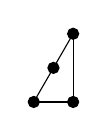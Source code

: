 \begin{tikzpicture}
\filldraw[black] (0.0,0.0) circle (2pt);
\filldraw[black] (0.5,0.0) circle (2pt);
\filldraw[black] (0.5,0.866) circle (2pt);
\draw (0.0,0.0) -- (0.5,0.0);
\draw (0.0,0.0) -- (0.5,0.866);
\draw (0.5,0.0) -- (0.5,0.866);
\filldraw[black] (0.25,0.433) circle (2pt);
\end{tikzpicture}
